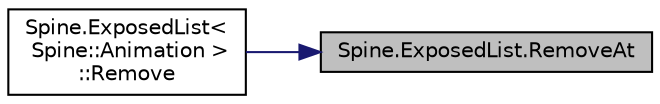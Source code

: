 digraph "Spine.ExposedList.RemoveAt"
{
 // LATEX_PDF_SIZE
  edge [fontname="Helvetica",fontsize="10",labelfontname="Helvetica",labelfontsize="10"];
  node [fontname="Helvetica",fontsize="10",shape=record];
  rankdir="RL";
  Node1 [label="Spine.ExposedList.RemoveAt",height=0.2,width=0.4,color="black", fillcolor="grey75", style="filled", fontcolor="black",tooltip=" "];
  Node1 -> Node2 [dir="back",color="midnightblue",fontsize="10",style="solid",fontname="Helvetica"];
  Node2 [label="Spine.ExposedList\<\l Spine::Animation \>\l::Remove",height=0.2,width=0.4,color="black", fillcolor="white", style="filled",URL="$class_spine_1_1_exposed_list.html#abee076bc9af132ccf026cdd5f9c40bc4",tooltip=" "];
}
